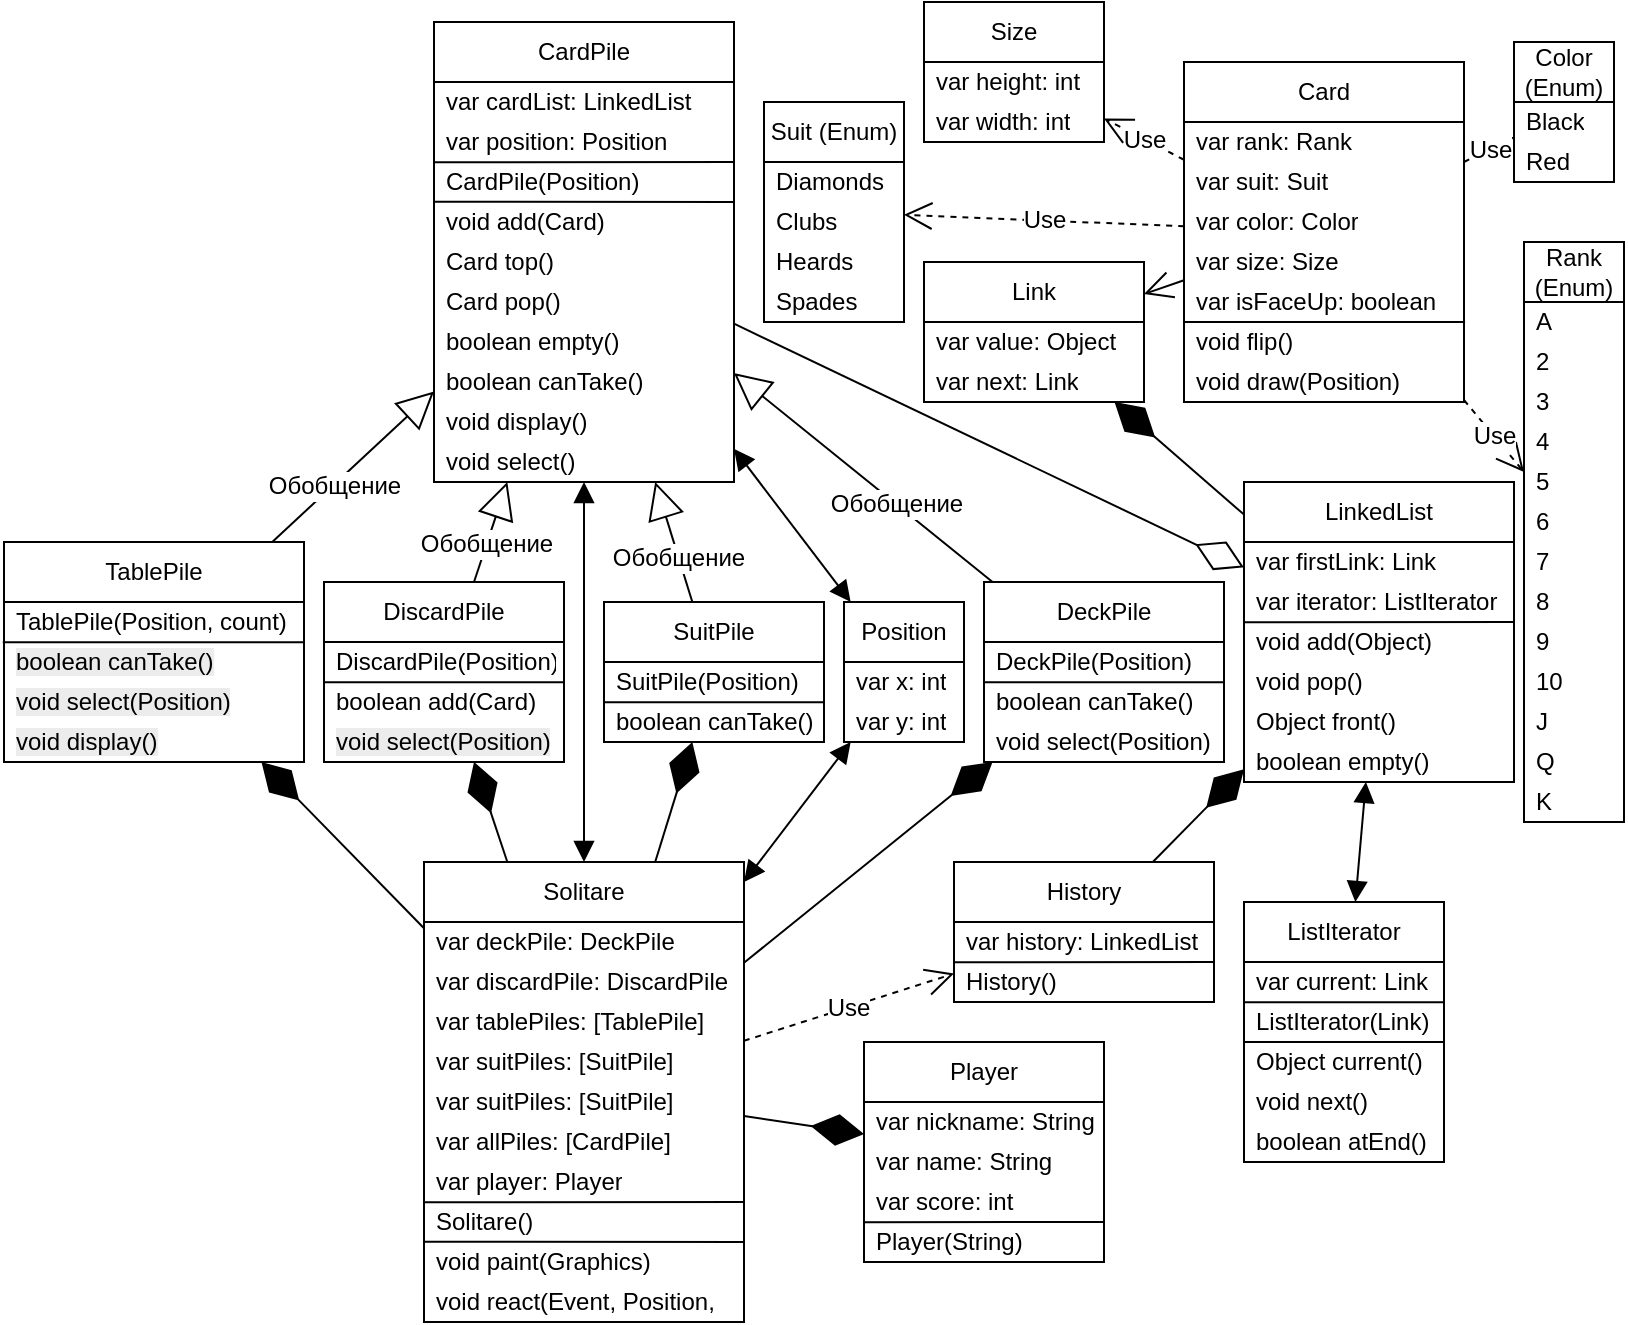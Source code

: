 <mxfile version="28.2.5">
  <diagram name="Page-1" id="MP-ecoluNpoKDVWM5_Uu">
    <mxGraphModel grid="1" page="1" gridSize="10" guides="1" tooltips="1" connect="1" arrows="1" fold="1" pageScale="1" pageWidth="850" pageHeight="1100" math="0" shadow="0">
      <root>
        <mxCell id="0" />
        <mxCell id="1" parent="0" />
        <mxCell id="l3cAIBGjcBq7NKEZEbhi-1" value="Card" style="swimlane;fontStyle=0;childLayout=stackLayout;horizontal=1;startSize=30;horizontalStack=0;resizeParent=1;resizeParentMax=0;resizeLast=0;collapsible=1;marginBottom=0;whiteSpace=wrap;html=1;" vertex="1" parent="1">
          <mxGeometry x="600" y="40" width="140" height="170" as="geometry" />
        </mxCell>
        <mxCell id="l3cAIBGjcBq7NKEZEbhi-2" value="var rank: Rank" style="text;strokeColor=none;fillColor=none;align=left;verticalAlign=middle;spacingLeft=4;spacingRight=4;overflow=hidden;points=[[0,0.5],[1,0.5]];portConstraint=eastwest;rotatable=0;whiteSpace=wrap;html=1;" vertex="1" parent="l3cAIBGjcBq7NKEZEbhi-1">
          <mxGeometry y="30" width="140" height="20" as="geometry" />
        </mxCell>
        <mxCell id="l3cAIBGjcBq7NKEZEbhi-3" value="var&amp;nbsp;suit: Suit" style="text;strokeColor=none;fillColor=none;align=left;verticalAlign=middle;spacingLeft=4;spacingRight=4;overflow=hidden;points=[[0,0.5],[1,0.5]];portConstraint=eastwest;rotatable=0;whiteSpace=wrap;html=1;" vertex="1" parent="l3cAIBGjcBq7NKEZEbhi-1">
          <mxGeometry y="50" width="140" height="20" as="geometry" />
        </mxCell>
        <mxCell id="l3cAIBGjcBq7NKEZEbhi-6" value="var&amp;nbsp;color: Color" style="text;strokeColor=none;fillColor=none;align=left;verticalAlign=middle;spacingLeft=4;spacingRight=4;overflow=hidden;points=[[0,0.5],[1,0.5]];portConstraint=eastwest;rotatable=0;whiteSpace=wrap;html=1;" vertex="1" parent="l3cAIBGjcBq7NKEZEbhi-1">
          <mxGeometry y="70" width="140" height="20" as="geometry" />
        </mxCell>
        <mxCell id="l3cAIBGjcBq7NKEZEbhi-29" value="var size: Size" style="text;strokeColor=none;fillColor=none;align=left;verticalAlign=middle;spacingLeft=4;spacingRight=4;overflow=hidden;points=[[0,0.5],[1,0.5]];portConstraint=eastwest;rotatable=0;whiteSpace=wrap;html=1;" vertex="1" parent="l3cAIBGjcBq7NKEZEbhi-1">
          <mxGeometry y="90" width="140" height="20" as="geometry" />
        </mxCell>
        <mxCell id="l3cAIBGjcBq7NKEZEbhi-30" value="var&amp;nbsp;isFaceUp: boolean" style="text;strokeColor=none;fillColor=none;align=left;verticalAlign=middle;spacingLeft=4;spacingRight=4;overflow=hidden;points=[[0,0.5],[1,0.5]];portConstraint=eastwest;rotatable=0;whiteSpace=wrap;html=1;" vertex="1" parent="l3cAIBGjcBq7NKEZEbhi-1">
          <mxGeometry y="110" width="140" height="20" as="geometry" />
        </mxCell>
        <mxCell id="l3cAIBGjcBq7NKEZEbhi-46" value="" style="endArrow=none;html=1;rounded=0;fontSize=12;startSize=8;endSize=8;curved=1;exitX=0.002;exitY=0.001;exitDx=0;exitDy=0;exitPerimeter=0;entryX=1.004;entryY=0.001;entryDx=0;entryDy=0;entryPerimeter=0;" edge="1" parent="l3cAIBGjcBq7NKEZEbhi-1" source="l3cAIBGjcBq7NKEZEbhi-31" target="l3cAIBGjcBq7NKEZEbhi-31">
          <mxGeometry width="50" height="50" relative="1" as="geometry">
            <mxPoint y="220" as="sourcePoint" />
            <mxPoint x="50" y="170" as="targetPoint" />
          </mxGeometry>
        </mxCell>
        <mxCell id="l3cAIBGjcBq7NKEZEbhi-31" value="void flip()" style="text;strokeColor=none;fillColor=none;align=left;verticalAlign=middle;spacingLeft=4;spacingRight=4;overflow=hidden;points=[[0,0.5],[1,0.5]];portConstraint=eastwest;rotatable=0;whiteSpace=wrap;html=1;" vertex="1" parent="l3cAIBGjcBq7NKEZEbhi-1">
          <mxGeometry y="130" width="140" height="20" as="geometry" />
        </mxCell>
        <mxCell id="l3cAIBGjcBq7NKEZEbhi-32" value="void draw(Position)" style="text;strokeColor=none;fillColor=none;align=left;verticalAlign=middle;spacingLeft=4;spacingRight=4;overflow=hidden;points=[[0,0.5],[1,0.5]];portConstraint=eastwest;rotatable=0;whiteSpace=wrap;html=1;" vertex="1" parent="l3cAIBGjcBq7NKEZEbhi-1">
          <mxGeometry y="150" width="140" height="20" as="geometry" />
        </mxCell>
        <mxCell id="l3cAIBGjcBq7NKEZEbhi-7" value="Rank (Enum)" style="swimlane;fontStyle=0;childLayout=stackLayout;horizontal=1;startSize=30;horizontalStack=0;resizeParent=1;resizeParentMax=0;resizeLast=0;collapsible=1;marginBottom=0;whiteSpace=wrap;html=1;" vertex="1" parent="1">
          <mxGeometry x="770" y="130" width="50" height="290" as="geometry" />
        </mxCell>
        <mxCell id="l3cAIBGjcBq7NKEZEbhi-8" value="A" style="text;strokeColor=none;fillColor=none;align=left;verticalAlign=middle;spacingLeft=4;spacingRight=4;overflow=hidden;points=[[0,0.5],[1,0.5]];portConstraint=eastwest;rotatable=0;whiteSpace=wrap;html=1;" vertex="1" parent="l3cAIBGjcBq7NKEZEbhi-7">
          <mxGeometry y="30" width="50" height="20" as="geometry" />
        </mxCell>
        <mxCell id="l3cAIBGjcBq7NKEZEbhi-9" value="2" style="text;strokeColor=none;fillColor=none;align=left;verticalAlign=middle;spacingLeft=4;spacingRight=4;overflow=hidden;points=[[0,0.5],[1,0.5]];portConstraint=eastwest;rotatable=0;whiteSpace=wrap;html=1;" vertex="1" parent="l3cAIBGjcBq7NKEZEbhi-7">
          <mxGeometry y="50" width="50" height="20" as="geometry" />
        </mxCell>
        <mxCell id="l3cAIBGjcBq7NKEZEbhi-12" value="3" style="text;strokeColor=none;fillColor=none;align=left;verticalAlign=middle;spacingLeft=4;spacingRight=4;overflow=hidden;points=[[0,0.5],[1,0.5]];portConstraint=eastwest;rotatable=0;whiteSpace=wrap;html=1;" vertex="1" parent="l3cAIBGjcBq7NKEZEbhi-7">
          <mxGeometry y="70" width="50" height="20" as="geometry" />
        </mxCell>
        <mxCell id="l3cAIBGjcBq7NKEZEbhi-13" value="4" style="text;strokeColor=none;fillColor=none;align=left;verticalAlign=middle;spacingLeft=4;spacingRight=4;overflow=hidden;points=[[0,0.5],[1,0.5]];portConstraint=eastwest;rotatable=0;whiteSpace=wrap;html=1;" vertex="1" parent="l3cAIBGjcBq7NKEZEbhi-7">
          <mxGeometry y="90" width="50" height="20" as="geometry" />
        </mxCell>
        <mxCell id="l3cAIBGjcBq7NKEZEbhi-14" value="5" style="text;strokeColor=none;fillColor=none;align=left;verticalAlign=middle;spacingLeft=4;spacingRight=4;overflow=hidden;points=[[0,0.5],[1,0.5]];portConstraint=eastwest;rotatable=0;whiteSpace=wrap;html=1;" vertex="1" parent="l3cAIBGjcBq7NKEZEbhi-7">
          <mxGeometry y="110" width="50" height="20" as="geometry" />
        </mxCell>
        <mxCell id="l3cAIBGjcBq7NKEZEbhi-15" value="6" style="text;strokeColor=none;fillColor=none;align=left;verticalAlign=middle;spacingLeft=4;spacingRight=4;overflow=hidden;points=[[0,0.5],[1,0.5]];portConstraint=eastwest;rotatable=0;whiteSpace=wrap;html=1;" vertex="1" parent="l3cAIBGjcBq7NKEZEbhi-7">
          <mxGeometry y="130" width="50" height="20" as="geometry" />
        </mxCell>
        <mxCell id="l3cAIBGjcBq7NKEZEbhi-16" value="7" style="text;strokeColor=none;fillColor=none;align=left;verticalAlign=middle;spacingLeft=4;spacingRight=4;overflow=hidden;points=[[0,0.5],[1,0.5]];portConstraint=eastwest;rotatable=0;whiteSpace=wrap;html=1;" vertex="1" parent="l3cAIBGjcBq7NKEZEbhi-7">
          <mxGeometry y="150" width="50" height="20" as="geometry" />
        </mxCell>
        <mxCell id="l3cAIBGjcBq7NKEZEbhi-17" value="8" style="text;strokeColor=none;fillColor=none;align=left;verticalAlign=middle;spacingLeft=4;spacingRight=4;overflow=hidden;points=[[0,0.5],[1,0.5]];portConstraint=eastwest;rotatable=0;whiteSpace=wrap;html=1;" vertex="1" parent="l3cAIBGjcBq7NKEZEbhi-7">
          <mxGeometry y="170" width="50" height="20" as="geometry" />
        </mxCell>
        <mxCell id="l3cAIBGjcBq7NKEZEbhi-18" value="9" style="text;strokeColor=none;fillColor=none;align=left;verticalAlign=middle;spacingLeft=4;spacingRight=4;overflow=hidden;points=[[0,0.5],[1,0.5]];portConstraint=eastwest;rotatable=0;whiteSpace=wrap;html=1;" vertex="1" parent="l3cAIBGjcBq7NKEZEbhi-7">
          <mxGeometry y="190" width="50" height="20" as="geometry" />
        </mxCell>
        <mxCell id="l3cAIBGjcBq7NKEZEbhi-20" value="10" style="text;strokeColor=none;fillColor=none;align=left;verticalAlign=middle;spacingLeft=4;spacingRight=4;overflow=hidden;points=[[0,0.5],[1,0.5]];portConstraint=eastwest;rotatable=0;whiteSpace=wrap;html=1;" vertex="1" parent="l3cAIBGjcBq7NKEZEbhi-7">
          <mxGeometry y="210" width="50" height="20" as="geometry" />
        </mxCell>
        <mxCell id="l3cAIBGjcBq7NKEZEbhi-21" value="J" style="text;strokeColor=none;fillColor=none;align=left;verticalAlign=middle;spacingLeft=4;spacingRight=4;overflow=hidden;points=[[0,0.5],[1,0.5]];portConstraint=eastwest;rotatable=0;whiteSpace=wrap;html=1;" vertex="1" parent="l3cAIBGjcBq7NKEZEbhi-7">
          <mxGeometry y="230" width="50" height="20" as="geometry" />
        </mxCell>
        <mxCell id="l3cAIBGjcBq7NKEZEbhi-22" value="Q" style="text;strokeColor=none;fillColor=none;align=left;verticalAlign=middle;spacingLeft=4;spacingRight=4;overflow=hidden;points=[[0,0.5],[1,0.5]];portConstraint=eastwest;rotatable=0;whiteSpace=wrap;html=1;" vertex="1" parent="l3cAIBGjcBq7NKEZEbhi-7">
          <mxGeometry y="250" width="50" height="20" as="geometry" />
        </mxCell>
        <mxCell id="l3cAIBGjcBq7NKEZEbhi-23" value="K" style="text;strokeColor=none;fillColor=none;align=left;verticalAlign=middle;spacingLeft=4;spacingRight=4;overflow=hidden;points=[[0,0.5],[1,0.5]];portConstraint=eastwest;rotatable=0;whiteSpace=wrap;html=1;" vertex="1" parent="l3cAIBGjcBq7NKEZEbhi-7">
          <mxGeometry y="270" width="50" height="20" as="geometry" />
        </mxCell>
        <mxCell id="l3cAIBGjcBq7NKEZEbhi-24" value="Suit (Enum)" style="swimlane;fontStyle=0;childLayout=stackLayout;horizontal=1;startSize=30;horizontalStack=0;resizeParent=1;resizeParentMax=0;resizeLast=0;collapsible=1;marginBottom=0;whiteSpace=wrap;html=1;" vertex="1" parent="1">
          <mxGeometry x="390" y="60" width="70" height="110" as="geometry" />
        </mxCell>
        <mxCell id="l3cAIBGjcBq7NKEZEbhi-25" value="Diamonds" style="text;strokeColor=none;fillColor=none;align=left;verticalAlign=middle;spacingLeft=4;spacingRight=4;overflow=hidden;points=[[0,0.5],[1,0.5]];portConstraint=eastwest;rotatable=0;whiteSpace=wrap;html=1;" vertex="1" parent="l3cAIBGjcBq7NKEZEbhi-24">
          <mxGeometry y="30" width="70" height="20" as="geometry" />
        </mxCell>
        <mxCell id="l3cAIBGjcBq7NKEZEbhi-26" value="Clubs" style="text;strokeColor=none;fillColor=none;align=left;verticalAlign=middle;spacingLeft=4;spacingRight=4;overflow=hidden;points=[[0,0.5],[1,0.5]];portConstraint=eastwest;rotatable=0;whiteSpace=wrap;html=1;" vertex="1" parent="l3cAIBGjcBq7NKEZEbhi-24">
          <mxGeometry y="50" width="70" height="20" as="geometry" />
        </mxCell>
        <mxCell id="l3cAIBGjcBq7NKEZEbhi-27" value="Heards" style="text;strokeColor=none;fillColor=none;align=left;verticalAlign=middle;spacingLeft=4;spacingRight=4;overflow=hidden;points=[[0,0.5],[1,0.5]];portConstraint=eastwest;rotatable=0;whiteSpace=wrap;html=1;" vertex="1" parent="l3cAIBGjcBq7NKEZEbhi-24">
          <mxGeometry y="70" width="70" height="20" as="geometry" />
        </mxCell>
        <mxCell id="l3cAIBGjcBq7NKEZEbhi-28" value="Spades" style="text;strokeColor=none;fillColor=none;align=left;verticalAlign=middle;spacingLeft=4;spacingRight=4;overflow=hidden;points=[[0,0.5],[1,0.5]];portConstraint=eastwest;rotatable=0;whiteSpace=wrap;html=1;" vertex="1" parent="l3cAIBGjcBq7NKEZEbhi-24">
          <mxGeometry y="90" width="70" height="20" as="geometry" />
        </mxCell>
        <mxCell id="l3cAIBGjcBq7NKEZEbhi-35" value="Size" style="swimlane;fontStyle=0;childLayout=stackLayout;horizontal=1;startSize=30;horizontalStack=0;resizeParent=1;resizeParentMax=0;resizeLast=0;collapsible=1;marginBottom=0;whiteSpace=wrap;html=1;" vertex="1" parent="1">
          <mxGeometry x="470" y="10" width="90" height="70" as="geometry" />
        </mxCell>
        <mxCell id="l3cAIBGjcBq7NKEZEbhi-36" value="var height: int" style="text;strokeColor=none;fillColor=none;align=left;verticalAlign=middle;spacingLeft=4;spacingRight=4;overflow=hidden;points=[[0,0.5],[1,0.5]];portConstraint=eastwest;rotatable=0;whiteSpace=wrap;html=1;" vertex="1" parent="l3cAIBGjcBq7NKEZEbhi-35">
          <mxGeometry y="30" width="90" height="20" as="geometry" />
        </mxCell>
        <mxCell id="l3cAIBGjcBq7NKEZEbhi-37" value="var width: int" style="text;strokeColor=none;fillColor=none;align=left;verticalAlign=middle;spacingLeft=4;spacingRight=4;overflow=hidden;points=[[0,0.5],[1,0.5]];portConstraint=eastwest;rotatable=0;whiteSpace=wrap;html=1;" vertex="1" parent="l3cAIBGjcBq7NKEZEbhi-35">
          <mxGeometry y="50" width="90" height="20" as="geometry" />
        </mxCell>
        <mxCell id="l3cAIBGjcBq7NKEZEbhi-40" value="Color (Enum)" style="swimlane;fontStyle=0;childLayout=stackLayout;horizontal=1;startSize=30;horizontalStack=0;resizeParent=1;resizeParentMax=0;resizeLast=0;collapsible=1;marginBottom=0;whiteSpace=wrap;html=1;" vertex="1" parent="1">
          <mxGeometry x="765" y="30" width="50" height="70" as="geometry" />
        </mxCell>
        <mxCell id="l3cAIBGjcBq7NKEZEbhi-41" value="Black" style="text;strokeColor=none;fillColor=none;align=left;verticalAlign=middle;spacingLeft=4;spacingRight=4;overflow=hidden;points=[[0,0.5],[1,0.5]];portConstraint=eastwest;rotatable=0;whiteSpace=wrap;html=1;" vertex="1" parent="l3cAIBGjcBq7NKEZEbhi-40">
          <mxGeometry y="30" width="50" height="20" as="geometry" />
        </mxCell>
        <mxCell id="l3cAIBGjcBq7NKEZEbhi-42" value="Red" style="text;strokeColor=none;fillColor=none;align=left;verticalAlign=middle;spacingLeft=4;spacingRight=4;overflow=hidden;points=[[0,0.5],[1,0.5]];portConstraint=eastwest;rotatable=0;whiteSpace=wrap;html=1;" vertex="1" parent="l3cAIBGjcBq7NKEZEbhi-40">
          <mxGeometry y="50" width="50" height="20" as="geometry" />
        </mxCell>
        <mxCell id="l3cAIBGjcBq7NKEZEbhi-47" value="Link" style="swimlane;fontStyle=0;childLayout=stackLayout;horizontal=1;startSize=30;horizontalStack=0;resizeParent=1;resizeParentMax=0;resizeLast=0;collapsible=1;marginBottom=0;whiteSpace=wrap;html=1;" vertex="1" parent="1">
          <mxGeometry x="470" y="140" width="110" height="70" as="geometry" />
        </mxCell>
        <mxCell id="l3cAIBGjcBq7NKEZEbhi-48" value="var value: Object" style="text;strokeColor=none;fillColor=none;align=left;verticalAlign=middle;spacingLeft=4;spacingRight=4;overflow=hidden;points=[[0,0.5],[1,0.5]];portConstraint=eastwest;rotatable=0;whiteSpace=wrap;html=1;" vertex="1" parent="l3cAIBGjcBq7NKEZEbhi-47">
          <mxGeometry y="30" width="110" height="20" as="geometry" />
        </mxCell>
        <mxCell id="l3cAIBGjcBq7NKEZEbhi-49" value="var&amp;nbsp;next: Link" style="text;strokeColor=none;fillColor=none;align=left;verticalAlign=middle;spacingLeft=4;spacingRight=4;overflow=hidden;points=[[0,0.5],[1,0.5]];portConstraint=eastwest;rotatable=0;whiteSpace=wrap;html=1;" vertex="1" parent="l3cAIBGjcBq7NKEZEbhi-47">
          <mxGeometry y="50" width="110" height="20" as="geometry" />
        </mxCell>
        <mxCell id="l3cAIBGjcBq7NKEZEbhi-56" value="LinkedList" style="swimlane;fontStyle=0;childLayout=stackLayout;horizontal=1;startSize=30;horizontalStack=0;resizeParent=1;resizeParentMax=0;resizeLast=0;collapsible=1;marginBottom=0;whiteSpace=wrap;html=1;" vertex="1" parent="1">
          <mxGeometry x="630" y="250" width="135" height="150" as="geometry" />
        </mxCell>
        <mxCell id="l3cAIBGjcBq7NKEZEbhi-57" value="var firstLink: Link" style="text;strokeColor=none;fillColor=none;align=left;verticalAlign=middle;spacingLeft=4;spacingRight=4;overflow=hidden;points=[[0,0.5],[1,0.5]];portConstraint=eastwest;rotatable=0;whiteSpace=wrap;html=1;" vertex="1" parent="l3cAIBGjcBq7NKEZEbhi-56">
          <mxGeometry y="30" width="135" height="20" as="geometry" />
        </mxCell>
        <mxCell id="l3cAIBGjcBq7NKEZEbhi-63" value="var iterator: ListIterator" style="text;strokeColor=none;fillColor=none;align=left;verticalAlign=middle;spacingLeft=4;spacingRight=4;overflow=hidden;points=[[0,0.5],[1,0.5]];portConstraint=eastwest;rotatable=0;whiteSpace=wrap;html=1;" vertex="1" parent="l3cAIBGjcBq7NKEZEbhi-56">
          <mxGeometry y="50" width="135" height="20" as="geometry" />
        </mxCell>
        <mxCell id="l3cAIBGjcBq7NKEZEbhi-61" value="void add(Object)" style="text;strokeColor=none;fillColor=none;align=left;verticalAlign=middle;spacingLeft=4;spacingRight=4;overflow=hidden;points=[[0,0.5],[1,0.5]];portConstraint=eastwest;rotatable=0;whiteSpace=wrap;html=1;" vertex="1" parent="l3cAIBGjcBq7NKEZEbhi-56">
          <mxGeometry y="70" width="135" height="20" as="geometry" />
        </mxCell>
        <mxCell id="l3cAIBGjcBq7NKEZEbhi-58" value="void pop()" style="text;strokeColor=none;fillColor=none;align=left;verticalAlign=middle;spacingLeft=4;spacingRight=4;overflow=hidden;points=[[0,0.5],[1,0.5]];portConstraint=eastwest;rotatable=0;whiteSpace=wrap;html=1;" vertex="1" parent="l3cAIBGjcBq7NKEZEbhi-56">
          <mxGeometry y="90" width="135" height="20" as="geometry" />
        </mxCell>
        <mxCell id="l3cAIBGjcBq7NKEZEbhi-59" value="Object front()" style="text;strokeColor=none;fillColor=none;align=left;verticalAlign=middle;spacingLeft=4;spacingRight=4;overflow=hidden;points=[[0,0.5],[1,0.5]];portConstraint=eastwest;rotatable=0;whiteSpace=wrap;html=1;" vertex="1" parent="l3cAIBGjcBq7NKEZEbhi-56">
          <mxGeometry y="110" width="135" height="20" as="geometry" />
        </mxCell>
        <mxCell id="l3cAIBGjcBq7NKEZEbhi-60" value="boolean empty()" style="text;strokeColor=none;fillColor=none;align=left;verticalAlign=middle;spacingLeft=4;spacingRight=4;overflow=hidden;points=[[0,0.5],[1,0.5]];portConstraint=eastwest;rotatable=0;whiteSpace=wrap;html=1;" vertex="1" parent="l3cAIBGjcBq7NKEZEbhi-56">
          <mxGeometry y="130" width="135" height="20" as="geometry" />
        </mxCell>
        <mxCell id="l3cAIBGjcBq7NKEZEbhi-62" value="" style="endArrow=none;html=1;rounded=0;fontSize=12;startSize=8;endSize=8;curved=1;exitX=-0.002;exitY=0.009;exitDx=0;exitDy=0;exitPerimeter=0;entryX=0.998;entryY=-0.001;entryDx=0;entryDy=0;entryPerimeter=0;" edge="1" parent="l3cAIBGjcBq7NKEZEbhi-56" source="l3cAIBGjcBq7NKEZEbhi-61" target="l3cAIBGjcBq7NKEZEbhi-61">
          <mxGeometry width="50" height="50" relative="1" as="geometry">
            <mxPoint x="70" y="50" as="sourcePoint" />
            <mxPoint x="120" as="targetPoint" />
          </mxGeometry>
        </mxCell>
        <mxCell id="l3cAIBGjcBq7NKEZEbhi-64" value="ListIterator" style="swimlane;fontStyle=0;childLayout=stackLayout;horizontal=1;startSize=30;horizontalStack=0;resizeParent=1;resizeParentMax=0;resizeLast=0;collapsible=1;marginBottom=0;whiteSpace=wrap;html=1;" vertex="1" parent="1">
          <mxGeometry x="630" y="460" width="100" height="130" as="geometry" />
        </mxCell>
        <mxCell id="l3cAIBGjcBq7NKEZEbhi-65" value="var current&lt;span style=&quot;background-color: transparent; color: light-dark(rgb(0, 0, 0), rgb(255, 255, 255));&quot;&gt;: Link&lt;/span&gt;" style="text;strokeColor=none;fillColor=none;align=left;verticalAlign=middle;spacingLeft=4;spacingRight=4;overflow=hidden;points=[[0,0.5],[1,0.5]];portConstraint=eastwest;rotatable=0;whiteSpace=wrap;html=1;" vertex="1" parent="l3cAIBGjcBq7NKEZEbhi-64">
          <mxGeometry y="30" width="100" height="20" as="geometry" />
        </mxCell>
        <mxCell id="l3cAIBGjcBq7NKEZEbhi-69" value="" style="endArrow=none;html=1;rounded=0;fontSize=12;startSize=8;endSize=8;curved=1;exitX=-0.004;exitY=0.004;exitDx=0;exitDy=0;exitPerimeter=0;entryX=0.997;entryY=0.004;entryDx=0;entryDy=0;entryPerimeter=0;" edge="1" parent="l3cAIBGjcBq7NKEZEbhi-64" source="l3cAIBGjcBq7NKEZEbhi-66" target="l3cAIBGjcBq7NKEZEbhi-66">
          <mxGeometry width="50" height="50" relative="1" as="geometry">
            <mxPoint x="30" y="100" as="sourcePoint" />
            <mxPoint x="80" y="50" as="targetPoint" />
          </mxGeometry>
        </mxCell>
        <mxCell id="l3cAIBGjcBq7NKEZEbhi-66" value="&lt;span style=&quot;text-align: center;&quot;&gt;ListIterator(Link)&lt;/span&gt;" style="text;strokeColor=none;fillColor=none;align=left;verticalAlign=middle;spacingLeft=4;spacingRight=4;overflow=hidden;points=[[0,0.5],[1,0.5]];portConstraint=eastwest;rotatable=0;whiteSpace=wrap;html=1;" vertex="1" parent="l3cAIBGjcBq7NKEZEbhi-64">
          <mxGeometry y="50" width="100" height="20" as="geometry" />
        </mxCell>
        <mxCell id="l3cAIBGjcBq7NKEZEbhi-100" value="Object current()" style="text;strokeColor=none;fillColor=none;align=left;verticalAlign=middle;spacingLeft=4;spacingRight=4;overflow=hidden;points=[[0,0.5],[1,0.5]];portConstraint=eastwest;rotatable=0;whiteSpace=wrap;html=1;" vertex="1" parent="l3cAIBGjcBq7NKEZEbhi-64">
          <mxGeometry y="70" width="100" height="20" as="geometry" />
        </mxCell>
        <mxCell id="l3cAIBGjcBq7NKEZEbhi-67" value="void next()" style="text;strokeColor=none;fillColor=none;align=left;verticalAlign=middle;spacingLeft=4;spacingRight=4;overflow=hidden;points=[[0,0.5],[1,0.5]];portConstraint=eastwest;rotatable=0;whiteSpace=wrap;html=1;" vertex="1" parent="l3cAIBGjcBq7NKEZEbhi-64">
          <mxGeometry y="90" width="100" height="20" as="geometry" />
        </mxCell>
        <mxCell id="l3cAIBGjcBq7NKEZEbhi-68" value="boolean atEnd()" style="text;strokeColor=none;fillColor=none;align=left;verticalAlign=middle;spacingLeft=4;spacingRight=4;overflow=hidden;points=[[0,0.5],[1,0.5]];portConstraint=eastwest;rotatable=0;whiteSpace=wrap;html=1;" vertex="1" parent="l3cAIBGjcBq7NKEZEbhi-64">
          <mxGeometry y="110" width="100" height="20" as="geometry" />
        </mxCell>
        <mxCell id="l3cAIBGjcBq7NKEZEbhi-101" value="" style="endArrow=none;html=1;rounded=0;fontSize=12;startSize=8;endSize=8;curved=1;exitX=0;exitY=-0.003;exitDx=0;exitDy=0;exitPerimeter=0;entryX=0.998;entryY=-0.003;entryDx=0;entryDy=0;entryPerimeter=0;" edge="1" parent="l3cAIBGjcBq7NKEZEbhi-64" source="l3cAIBGjcBq7NKEZEbhi-100" target="l3cAIBGjcBq7NKEZEbhi-100">
          <mxGeometry width="50" height="50" relative="1" as="geometry">
            <mxPoint x="10" y="90" as="sourcePoint" />
            <mxPoint x="60" y="40" as="targetPoint" />
          </mxGeometry>
        </mxCell>
        <mxCell id="l3cAIBGjcBq7NKEZEbhi-70" value="CardPile" style="swimlane;fontStyle=0;childLayout=stackLayout;horizontal=1;startSize=30;horizontalStack=0;resizeParent=1;resizeParentMax=0;resizeLast=0;collapsible=1;marginBottom=0;whiteSpace=wrap;html=1;" vertex="1" parent="1">
          <mxGeometry x="225" y="20" width="150" height="230" as="geometry" />
        </mxCell>
        <mxCell id="l3cAIBGjcBq7NKEZEbhi-71" value="var cardList: LinkedList" style="text;strokeColor=none;fillColor=none;align=left;verticalAlign=middle;spacingLeft=4;spacingRight=4;overflow=hidden;points=[[0,0.5],[1,0.5]];portConstraint=eastwest;rotatable=0;whiteSpace=wrap;html=1;" vertex="1" parent="l3cAIBGjcBq7NKEZEbhi-70">
          <mxGeometry y="30" width="150" height="20" as="geometry" />
        </mxCell>
        <mxCell id="l3cAIBGjcBq7NKEZEbhi-72" value="var position: Position" style="text;strokeColor=none;fillColor=none;align=left;verticalAlign=middle;spacingLeft=4;spacingRight=4;overflow=hidden;points=[[0,0.5],[1,0.5]];portConstraint=eastwest;rotatable=0;whiteSpace=wrap;html=1;" vertex="1" parent="l3cAIBGjcBq7NKEZEbhi-70">
          <mxGeometry y="50" width="150" height="20" as="geometry" />
        </mxCell>
        <mxCell id="l3cAIBGjcBq7NKEZEbhi-73" value="CardPile(Position)" style="text;strokeColor=none;fillColor=none;align=left;verticalAlign=middle;spacingLeft=4;spacingRight=4;overflow=hidden;points=[[0,0.5],[1,0.5]];portConstraint=eastwest;rotatable=0;whiteSpace=wrap;html=1;" vertex="1" parent="l3cAIBGjcBq7NKEZEbhi-70">
          <mxGeometry y="70" width="150" height="20" as="geometry" />
        </mxCell>
        <mxCell id="l3cAIBGjcBq7NKEZEbhi-83" value="void add(Card)" style="text;strokeColor=none;fillColor=none;align=left;verticalAlign=middle;spacingLeft=4;spacingRight=4;overflow=hidden;points=[[0,0.5],[1,0.5]];portConstraint=eastwest;rotatable=0;whiteSpace=wrap;html=1;" vertex="1" parent="l3cAIBGjcBq7NKEZEbhi-70">
          <mxGeometry y="90" width="150" height="20" as="geometry" />
        </mxCell>
        <mxCell id="l3cAIBGjcBq7NKEZEbhi-96" value="Card top()" style="text;strokeColor=none;fillColor=none;align=left;verticalAlign=middle;spacingLeft=4;spacingRight=4;overflow=hidden;points=[[0,0.5],[1,0.5]];portConstraint=eastwest;rotatable=0;whiteSpace=wrap;html=1;" vertex="1" parent="l3cAIBGjcBq7NKEZEbhi-70">
          <mxGeometry y="110" width="150" height="20" as="geometry" />
        </mxCell>
        <mxCell id="l3cAIBGjcBq7NKEZEbhi-74" value="Card pop()" style="text;strokeColor=none;fillColor=none;align=left;verticalAlign=middle;spacingLeft=4;spacingRight=4;overflow=hidden;points=[[0,0.5],[1,0.5]];portConstraint=eastwest;rotatable=0;whiteSpace=wrap;html=1;" vertex="1" parent="l3cAIBGjcBq7NKEZEbhi-70">
          <mxGeometry y="130" width="150" height="20" as="geometry" />
        </mxCell>
        <mxCell id="l3cAIBGjcBq7NKEZEbhi-76" value="boolean empty()" style="text;strokeColor=none;fillColor=none;align=left;verticalAlign=middle;spacingLeft=4;spacingRight=4;overflow=hidden;points=[[0,0.5],[1,0.5]];portConstraint=eastwest;rotatable=0;whiteSpace=wrap;html=1;" vertex="1" parent="l3cAIBGjcBq7NKEZEbhi-70">
          <mxGeometry y="150" width="150" height="20" as="geometry" />
        </mxCell>
        <mxCell id="l3cAIBGjcBq7NKEZEbhi-81" value="boolean canTake()" style="text;strokeColor=none;fillColor=none;align=left;verticalAlign=middle;spacingLeft=4;spacingRight=4;overflow=hidden;points=[[0,0.5],[1,0.5]];portConstraint=eastwest;rotatable=0;whiteSpace=wrap;html=1;" vertex="1" parent="l3cAIBGjcBq7NKEZEbhi-70">
          <mxGeometry y="170" width="150" height="20" as="geometry" />
        </mxCell>
        <mxCell id="l3cAIBGjcBq7NKEZEbhi-82" value="void display()" style="text;strokeColor=none;fillColor=none;align=left;verticalAlign=middle;spacingLeft=4;spacingRight=4;overflow=hidden;points=[[0,0.5],[1,0.5]];portConstraint=eastwest;rotatable=0;whiteSpace=wrap;html=1;" vertex="1" parent="l3cAIBGjcBq7NKEZEbhi-70">
          <mxGeometry y="190" width="150" height="20" as="geometry" />
        </mxCell>
        <mxCell id="l3cAIBGjcBq7NKEZEbhi-84" value="void select()" style="text;strokeColor=none;fillColor=none;align=left;verticalAlign=middle;spacingLeft=4;spacingRight=4;overflow=hidden;points=[[0,0.5],[1,0.5]];portConstraint=eastwest;rotatable=0;whiteSpace=wrap;html=1;" vertex="1" parent="l3cAIBGjcBq7NKEZEbhi-70">
          <mxGeometry y="210" width="150" height="20" as="geometry" />
        </mxCell>
        <mxCell id="l3cAIBGjcBq7NKEZEbhi-77" value="" style="endArrow=none;html=1;rounded=0;fontSize=12;startSize=8;endSize=8;curved=1;exitX=-0.002;exitY=0.009;exitDx=0;exitDy=0;exitPerimeter=0;entryX=0.998;entryY=-0.001;entryDx=0;entryDy=0;entryPerimeter=0;" edge="1" parent="l3cAIBGjcBq7NKEZEbhi-70" source="l3cAIBGjcBq7NKEZEbhi-73" target="l3cAIBGjcBq7NKEZEbhi-73">
          <mxGeometry width="50" height="50" relative="1" as="geometry">
            <mxPoint x="70" y="50" as="sourcePoint" />
            <mxPoint x="120" as="targetPoint" />
          </mxGeometry>
        </mxCell>
        <mxCell id="l3cAIBGjcBq7NKEZEbhi-97" value="" style="endArrow=none;html=1;rounded=0;fontSize=12;startSize=8;endSize=8;curved=1;exitX=0.001;exitY=-0.005;exitDx=0;exitDy=0;exitPerimeter=0;entryX=0.999;entryY=-0.001;entryDx=0;entryDy=0;entryPerimeter=0;" edge="1" parent="l3cAIBGjcBq7NKEZEbhi-70" source="l3cAIBGjcBq7NKEZEbhi-83" target="l3cAIBGjcBq7NKEZEbhi-83">
          <mxGeometry width="50" height="50" relative="1" as="geometry">
            <mxPoint x="30" y="160" as="sourcePoint" />
            <mxPoint x="80" y="110" as="targetPoint" />
          </mxGeometry>
        </mxCell>
        <mxCell id="l3cAIBGjcBq7NKEZEbhi-78" value="Position" style="swimlane;fontStyle=0;childLayout=stackLayout;horizontal=1;startSize=30;horizontalStack=0;resizeParent=1;resizeParentMax=0;resizeLast=0;collapsible=1;marginBottom=0;whiteSpace=wrap;html=1;" vertex="1" parent="1">
          <mxGeometry x="430" y="310" width="60" height="70" as="geometry" />
        </mxCell>
        <mxCell id="l3cAIBGjcBq7NKEZEbhi-79" value="var x: int" style="text;strokeColor=none;fillColor=none;align=left;verticalAlign=middle;spacingLeft=4;spacingRight=4;overflow=hidden;points=[[0,0.5],[1,0.5]];portConstraint=eastwest;rotatable=0;whiteSpace=wrap;html=1;" vertex="1" parent="l3cAIBGjcBq7NKEZEbhi-78">
          <mxGeometry y="30" width="60" height="20" as="geometry" />
        </mxCell>
        <mxCell id="l3cAIBGjcBq7NKEZEbhi-80" value="var y: int" style="text;strokeColor=none;fillColor=none;align=left;verticalAlign=middle;spacingLeft=4;spacingRight=4;overflow=hidden;points=[[0,0.5],[1,0.5]];portConstraint=eastwest;rotatable=0;whiteSpace=wrap;html=1;" vertex="1" parent="l3cAIBGjcBq7NKEZEbhi-78">
          <mxGeometry y="50" width="60" height="20" as="geometry" />
        </mxCell>
        <mxCell id="l3cAIBGjcBq7NKEZEbhi-85" value="SuitPile" style="swimlane;fontStyle=0;childLayout=stackLayout;horizontal=1;startSize=30;horizontalStack=0;resizeParent=1;resizeParentMax=0;resizeLast=0;collapsible=1;marginBottom=0;whiteSpace=wrap;html=1;" vertex="1" parent="1">
          <mxGeometry x="310" y="310" width="110" height="70" as="geometry" />
        </mxCell>
        <mxCell id="l3cAIBGjcBq7NKEZEbhi-86" value="&lt;span style=&quot;text-align: center;&quot;&gt;SuitPile(Position)&lt;/span&gt;" style="text;strokeColor=none;fillColor=none;align=left;verticalAlign=middle;spacingLeft=4;spacingRight=4;overflow=hidden;points=[[0,0.5],[1,0.5]];portConstraint=eastwest;rotatable=0;whiteSpace=wrap;html=1;" vertex="1" parent="l3cAIBGjcBq7NKEZEbhi-85">
          <mxGeometry y="30" width="110" height="20" as="geometry" />
        </mxCell>
        <mxCell id="l3cAIBGjcBq7NKEZEbhi-87" value="" style="endArrow=none;html=1;rounded=0;fontSize=12;startSize=8;endSize=8;curved=1;exitX=-0.004;exitY=0.004;exitDx=0;exitDy=0;exitPerimeter=0;entryX=0.997;entryY=0.004;entryDx=0;entryDy=0;entryPerimeter=0;" edge="1" parent="l3cAIBGjcBq7NKEZEbhi-85" source="l3cAIBGjcBq7NKEZEbhi-88" target="l3cAIBGjcBq7NKEZEbhi-88">
          <mxGeometry width="50" height="50" relative="1" as="geometry">
            <mxPoint x="30" y="100" as="sourcePoint" />
            <mxPoint x="80" y="50" as="targetPoint" />
          </mxGeometry>
        </mxCell>
        <mxCell id="l3cAIBGjcBq7NKEZEbhi-88" value="boolean canTake()" style="text;strokeColor=none;fillColor=none;align=left;verticalAlign=middle;spacingLeft=4;spacingRight=4;overflow=hidden;points=[[0,0.5],[1,0.5]];portConstraint=eastwest;rotatable=0;whiteSpace=wrap;html=1;" vertex="1" parent="l3cAIBGjcBq7NKEZEbhi-85">
          <mxGeometry y="50" width="110" height="20" as="geometry" />
        </mxCell>
        <mxCell id="l3cAIBGjcBq7NKEZEbhi-102" value="DeckPile" style="swimlane;fontStyle=0;childLayout=stackLayout;horizontal=1;startSize=30;horizontalStack=0;resizeParent=1;resizeParentMax=0;resizeLast=0;collapsible=1;marginBottom=0;whiteSpace=wrap;html=1;" vertex="1" parent="1">
          <mxGeometry x="500" y="300" width="120" height="90" as="geometry" />
        </mxCell>
        <mxCell id="l3cAIBGjcBq7NKEZEbhi-103" value="&lt;span style=&quot;text-align: center;&quot;&gt;DeckPile&lt;/span&gt;&lt;span style=&quot;text-align: center;&quot;&gt;(Position)&lt;/span&gt;" style="text;strokeColor=none;fillColor=none;align=left;verticalAlign=middle;spacingLeft=4;spacingRight=4;overflow=hidden;points=[[0,0.5],[1,0.5]];portConstraint=eastwest;rotatable=0;whiteSpace=wrap;html=1;" vertex="1" parent="l3cAIBGjcBq7NKEZEbhi-102">
          <mxGeometry y="30" width="120" height="20" as="geometry" />
        </mxCell>
        <mxCell id="l3cAIBGjcBq7NKEZEbhi-104" value="" style="endArrow=none;html=1;rounded=0;fontSize=12;startSize=8;endSize=8;curved=1;exitX=-0.004;exitY=0.004;exitDx=0;exitDy=0;exitPerimeter=0;entryX=0.997;entryY=0.004;entryDx=0;entryDy=0;entryPerimeter=0;" edge="1" parent="l3cAIBGjcBq7NKEZEbhi-102" source="l3cAIBGjcBq7NKEZEbhi-105" target="l3cAIBGjcBq7NKEZEbhi-105">
          <mxGeometry width="50" height="50" relative="1" as="geometry">
            <mxPoint x="30" y="100" as="sourcePoint" />
            <mxPoint x="80" y="50" as="targetPoint" />
          </mxGeometry>
        </mxCell>
        <mxCell id="l3cAIBGjcBq7NKEZEbhi-105" value="boolean canTake()" style="text;strokeColor=none;fillColor=none;align=left;verticalAlign=middle;spacingLeft=4;spacingRight=4;overflow=hidden;points=[[0,0.5],[1,0.5]];portConstraint=eastwest;rotatable=0;whiteSpace=wrap;html=1;" vertex="1" parent="l3cAIBGjcBq7NKEZEbhi-102">
          <mxGeometry y="50" width="120" height="20" as="geometry" />
        </mxCell>
        <mxCell id="l3cAIBGjcBq7NKEZEbhi-110" value="void select(Position)" style="text;strokeColor=none;fillColor=none;align=left;verticalAlign=middle;spacingLeft=4;spacingRight=4;overflow=hidden;points=[[0,0.5],[1,0.5]];portConstraint=eastwest;rotatable=0;whiteSpace=wrap;html=1;" vertex="1" parent="l3cAIBGjcBq7NKEZEbhi-102">
          <mxGeometry y="70" width="120" height="20" as="geometry" />
        </mxCell>
        <mxCell id="l3cAIBGjcBq7NKEZEbhi-106" value="DiscardPile" style="swimlane;fontStyle=0;childLayout=stackLayout;horizontal=1;startSize=30;horizontalStack=0;resizeParent=1;resizeParentMax=0;resizeLast=0;collapsible=1;marginBottom=0;whiteSpace=wrap;html=1;" vertex="1" parent="1">
          <mxGeometry x="170" y="300" width="120" height="90" as="geometry" />
        </mxCell>
        <mxCell id="l3cAIBGjcBq7NKEZEbhi-107" value="&lt;span style=&quot;text-align: center;&quot;&gt;DiscardPile&lt;/span&gt;&lt;span style=&quot;text-align: center;&quot;&gt;(Position)&lt;/span&gt;" style="text;strokeColor=none;fillColor=none;align=left;verticalAlign=middle;spacingLeft=4;spacingRight=4;overflow=hidden;points=[[0,0.5],[1,0.5]];portConstraint=eastwest;rotatable=0;whiteSpace=wrap;html=1;" vertex="1" parent="l3cAIBGjcBq7NKEZEbhi-106">
          <mxGeometry y="30" width="120" height="20" as="geometry" />
        </mxCell>
        <mxCell id="l3cAIBGjcBq7NKEZEbhi-108" value="" style="endArrow=none;html=1;rounded=0;fontSize=12;startSize=8;endSize=8;curved=1;exitX=-0.004;exitY=0.004;exitDx=0;exitDy=0;exitPerimeter=0;entryX=0.997;entryY=0.004;entryDx=0;entryDy=0;entryPerimeter=0;" edge="1" parent="l3cAIBGjcBq7NKEZEbhi-106" source="l3cAIBGjcBq7NKEZEbhi-109" target="l3cAIBGjcBq7NKEZEbhi-109">
          <mxGeometry width="50" height="50" relative="1" as="geometry">
            <mxPoint x="30" y="100" as="sourcePoint" />
            <mxPoint x="80" y="50" as="targetPoint" />
          </mxGeometry>
        </mxCell>
        <mxCell id="l3cAIBGjcBq7NKEZEbhi-109" value="boolean add(Card)" style="text;strokeColor=none;fillColor=none;align=left;verticalAlign=middle;spacingLeft=4;spacingRight=4;overflow=hidden;points=[[0,0.5],[1,0.5]];portConstraint=eastwest;rotatable=0;whiteSpace=wrap;html=1;" vertex="1" parent="l3cAIBGjcBq7NKEZEbhi-106">
          <mxGeometry y="50" width="120" height="20" as="geometry" />
        </mxCell>
        <mxCell id="l3cAIBGjcBq7NKEZEbhi-111" value="&lt;meta charset=&quot;utf-8&quot;&gt;&lt;span style=&quot;color: rgb(0, 0, 0); font-family: Helvetica; font-size: 12px; font-style: normal; font-variant-ligatures: normal; font-variant-caps: normal; font-weight: 400; letter-spacing: normal; orphans: 2; text-align: left; text-indent: 0px; text-transform: none; widows: 2; word-spacing: 0px; -webkit-text-stroke-width: 0px; white-space: normal; background-color: rgb(236, 236, 236); text-decoration-thickness: initial; text-decoration-style: initial; text-decoration-color: initial; display: inline !important; float: none;&quot;&gt;void select(Position)&lt;/span&gt;" style="text;strokeColor=none;fillColor=none;align=left;verticalAlign=middle;spacingLeft=4;spacingRight=4;overflow=hidden;points=[[0,0.5],[1,0.5]];portConstraint=eastwest;rotatable=0;whiteSpace=wrap;html=1;" vertex="1" parent="l3cAIBGjcBq7NKEZEbhi-106">
          <mxGeometry y="70" width="120" height="20" as="geometry" />
        </mxCell>
        <mxCell id="l3cAIBGjcBq7NKEZEbhi-112" value="TablePile" style="swimlane;fontStyle=0;childLayout=stackLayout;horizontal=1;startSize=30;horizontalStack=0;resizeParent=1;resizeParentMax=0;resizeLast=0;collapsible=1;marginBottom=0;whiteSpace=wrap;html=1;" vertex="1" parent="1">
          <mxGeometry x="10" y="280" width="150" height="110" as="geometry" />
        </mxCell>
        <mxCell id="l3cAIBGjcBq7NKEZEbhi-113" value="&lt;span style=&quot;text-align: center;&quot;&gt;TablePile&lt;/span&gt;&lt;span style=&quot;text-align: center;&quot;&gt;(Position, count)&lt;/span&gt;" style="text;strokeColor=none;fillColor=none;align=left;verticalAlign=middle;spacingLeft=4;spacingRight=4;overflow=hidden;points=[[0,0.5],[1,0.5]];portConstraint=eastwest;rotatable=0;whiteSpace=wrap;html=1;" vertex="1" parent="l3cAIBGjcBq7NKEZEbhi-112">
          <mxGeometry y="30" width="150" height="20" as="geometry" />
        </mxCell>
        <mxCell id="l3cAIBGjcBq7NKEZEbhi-114" value="" style="endArrow=none;html=1;rounded=0;fontSize=12;startSize=8;endSize=8;curved=1;exitX=-0.004;exitY=0.004;exitDx=0;exitDy=0;exitPerimeter=0;entryX=0.997;entryY=0.004;entryDx=0;entryDy=0;entryPerimeter=0;" edge="1" parent="l3cAIBGjcBq7NKEZEbhi-112" source="l3cAIBGjcBq7NKEZEbhi-115" target="l3cAIBGjcBq7NKEZEbhi-115">
          <mxGeometry width="50" height="50" relative="1" as="geometry">
            <mxPoint x="30" y="100" as="sourcePoint" />
            <mxPoint x="80" y="50" as="targetPoint" />
          </mxGeometry>
        </mxCell>
        <mxCell id="l3cAIBGjcBq7NKEZEbhi-115" value="&lt;meta charset=&quot;utf-8&quot;&gt;&lt;span style=&quot;color: rgb(0, 0, 0); font-family: Helvetica; font-size: 12px; font-style: normal; font-variant-ligatures: normal; font-variant-caps: normal; font-weight: 400; letter-spacing: normal; orphans: 2; text-align: left; text-indent: 0px; text-transform: none; widows: 2; word-spacing: 0px; -webkit-text-stroke-width: 0px; white-space: normal; background-color: rgb(236, 236, 236); text-decoration-thickness: initial; text-decoration-style: initial; text-decoration-color: initial; display: inline !important; float: none;&quot;&gt;boolean canTake()&lt;/span&gt;" style="text;strokeColor=none;fillColor=none;align=left;verticalAlign=middle;spacingLeft=4;spacingRight=4;overflow=hidden;points=[[0,0.5],[1,0.5]];portConstraint=eastwest;rotatable=0;whiteSpace=wrap;html=1;" vertex="1" parent="l3cAIBGjcBq7NKEZEbhi-112">
          <mxGeometry y="50" width="150" height="20" as="geometry" />
        </mxCell>
        <mxCell id="l3cAIBGjcBq7NKEZEbhi-116" value="&lt;meta charset=&quot;utf-8&quot;&gt;&lt;span style=&quot;color: rgb(0, 0, 0); font-family: Helvetica; font-size: 12px; font-style: normal; font-variant-ligatures: normal; font-variant-caps: normal; font-weight: 400; letter-spacing: normal; orphans: 2; text-align: left; text-indent: 0px; text-transform: none; widows: 2; word-spacing: 0px; -webkit-text-stroke-width: 0px; white-space: normal; background-color: rgb(236, 236, 236); text-decoration-thickness: initial; text-decoration-style: initial; text-decoration-color: initial; display: inline !important; float: none;&quot;&gt;void select(Position)&lt;/span&gt;" style="text;strokeColor=none;fillColor=none;align=left;verticalAlign=middle;spacingLeft=4;spacingRight=4;overflow=hidden;points=[[0,0.5],[1,0.5]];portConstraint=eastwest;rotatable=0;whiteSpace=wrap;html=1;" vertex="1" parent="l3cAIBGjcBq7NKEZEbhi-112">
          <mxGeometry y="70" width="150" height="20" as="geometry" />
        </mxCell>
        <mxCell id="l3cAIBGjcBq7NKEZEbhi-117" value="&lt;span style=&quot;color: rgb(0, 0, 0); font-family: Helvetica; font-size: 12px; font-style: normal; font-variant-ligatures: normal; font-variant-caps: normal; font-weight: 400; letter-spacing: normal; orphans: 2; text-align: left; text-indent: 0px; text-transform: none; widows: 2; word-spacing: 0px; -webkit-text-stroke-width: 0px; white-space: normal; background-color: rgb(236, 236, 236); text-decoration-thickness: initial; text-decoration-style: initial; text-decoration-color: initial; float: none; display: inline !important;&quot;&gt;void display()&lt;/span&gt;" style="text;strokeColor=none;fillColor=none;align=left;verticalAlign=middle;spacingLeft=4;spacingRight=4;overflow=hidden;points=[[0,0.5],[1,0.5]];portConstraint=eastwest;rotatable=0;whiteSpace=wrap;html=1;" vertex="1" parent="l3cAIBGjcBq7NKEZEbhi-112">
          <mxGeometry y="90" width="150" height="20" as="geometry" />
        </mxCell>
        <mxCell id="l3cAIBGjcBq7NKEZEbhi-135" value="Player" style="swimlane;fontStyle=0;childLayout=stackLayout;horizontal=1;startSize=30;horizontalStack=0;resizeParent=1;resizeParentMax=0;resizeLast=0;collapsible=1;marginBottom=0;whiteSpace=wrap;html=1;" vertex="1" parent="1">
          <mxGeometry x="440" y="530" width="120" height="110" as="geometry" />
        </mxCell>
        <mxCell id="l3cAIBGjcBq7NKEZEbhi-136" value="var nickname: String" style="text;strokeColor=none;fillColor=none;align=left;verticalAlign=middle;spacingLeft=4;spacingRight=4;overflow=hidden;points=[[0,0.5],[1,0.5]];portConstraint=eastwest;rotatable=0;whiteSpace=wrap;html=1;" vertex="1" parent="l3cAIBGjcBq7NKEZEbhi-135">
          <mxGeometry y="30" width="120" height="20" as="geometry" />
        </mxCell>
        <mxCell id="l3cAIBGjcBq7NKEZEbhi-137" value="var name: String" style="text;strokeColor=none;fillColor=none;align=left;verticalAlign=middle;spacingLeft=4;spacingRight=4;overflow=hidden;points=[[0,0.5],[1,0.5]];portConstraint=eastwest;rotatable=0;whiteSpace=wrap;html=1;" vertex="1" parent="l3cAIBGjcBq7NKEZEbhi-135">
          <mxGeometry y="50" width="120" height="20" as="geometry" />
        </mxCell>
        <mxCell id="l3cAIBGjcBq7NKEZEbhi-160" value="var score: int" style="text;strokeColor=none;fillColor=none;align=left;verticalAlign=middle;spacingLeft=4;spacingRight=4;overflow=hidden;points=[[0,0.5],[1,0.5]];portConstraint=eastwest;rotatable=0;whiteSpace=wrap;html=1;" vertex="1" parent="l3cAIBGjcBq7NKEZEbhi-135">
          <mxGeometry y="70" width="120" height="20" as="geometry" />
        </mxCell>
        <mxCell id="l3cAIBGjcBq7NKEZEbhi-138" value="&lt;span style=&quot;text-align: center;&quot;&gt;Player&lt;/span&gt;(String)" style="text;strokeColor=none;fillColor=none;align=left;verticalAlign=middle;spacingLeft=4;spacingRight=4;overflow=hidden;points=[[0,0.5],[1,0.5]];portConstraint=eastwest;rotatable=0;whiteSpace=wrap;html=1;" vertex="1" parent="l3cAIBGjcBq7NKEZEbhi-135">
          <mxGeometry y="90" width="120" height="20" as="geometry" />
        </mxCell>
        <mxCell id="l3cAIBGjcBq7NKEZEbhi-146" value="" style="endArrow=none;html=1;rounded=0;fontSize=12;startSize=8;endSize=8;curved=1;exitX=-0.002;exitY=0.009;exitDx=0;exitDy=0;exitPerimeter=0;entryX=0.998;entryY=-0.001;entryDx=0;entryDy=0;entryPerimeter=0;" edge="1" parent="l3cAIBGjcBq7NKEZEbhi-135" source="l3cAIBGjcBq7NKEZEbhi-138" target="l3cAIBGjcBq7NKEZEbhi-138">
          <mxGeometry width="50" height="50" relative="1" as="geometry">
            <mxPoint x="70" y="50" as="sourcePoint" />
            <mxPoint x="120" as="targetPoint" />
          </mxGeometry>
        </mxCell>
        <mxCell id="l3cAIBGjcBq7NKEZEbhi-148" value="History" style="swimlane;fontStyle=0;childLayout=stackLayout;horizontal=1;startSize=30;horizontalStack=0;resizeParent=1;resizeParentMax=0;resizeLast=0;collapsible=1;marginBottom=0;whiteSpace=wrap;html=1;" vertex="1" parent="1">
          <mxGeometry x="485" y="440" width="130" height="70" as="geometry" />
        </mxCell>
        <mxCell id="l3cAIBGjcBq7NKEZEbhi-149" value="var history: LinkedList" style="text;strokeColor=none;fillColor=none;align=left;verticalAlign=middle;spacingLeft=4;spacingRight=4;overflow=hidden;points=[[0,0.5],[1,0.5]];portConstraint=eastwest;rotatable=0;whiteSpace=wrap;html=1;" vertex="1" parent="l3cAIBGjcBq7NKEZEbhi-148">
          <mxGeometry y="30" width="130" height="20" as="geometry" />
        </mxCell>
        <mxCell id="l3cAIBGjcBq7NKEZEbhi-151" value="&lt;span style=&quot;text-align: center;&quot;&gt;History()&lt;/span&gt;" style="text;strokeColor=none;fillColor=none;align=left;verticalAlign=middle;spacingLeft=4;spacingRight=4;overflow=hidden;points=[[0,0.5],[1,0.5]];portConstraint=eastwest;rotatable=0;whiteSpace=wrap;html=1;" vertex="1" parent="l3cAIBGjcBq7NKEZEbhi-148">
          <mxGeometry y="50" width="130" height="20" as="geometry" />
        </mxCell>
        <mxCell id="l3cAIBGjcBq7NKEZEbhi-152" value="" style="endArrow=none;html=1;rounded=0;fontSize=12;startSize=8;endSize=8;curved=1;exitX=-0.002;exitY=0.009;exitDx=0;exitDy=0;exitPerimeter=0;entryX=0.998;entryY=-0.001;entryDx=0;entryDy=0;entryPerimeter=0;" edge="1" parent="l3cAIBGjcBq7NKEZEbhi-148" source="l3cAIBGjcBq7NKEZEbhi-151" target="l3cAIBGjcBq7NKEZEbhi-151">
          <mxGeometry width="50" height="50" relative="1" as="geometry">
            <mxPoint x="70" y="50" as="sourcePoint" />
            <mxPoint x="120" as="targetPoint" />
          </mxGeometry>
        </mxCell>
        <mxCell id="l3cAIBGjcBq7NKEZEbhi-164" value="Обобщение" style="endArrow=block;endSize=16;endFill=0;html=1;rounded=0;fontSize=12;curved=1;" edge="1" parent="1" source="l3cAIBGjcBq7NKEZEbhi-85" target="l3cAIBGjcBq7NKEZEbhi-70">
          <mxGeometry x="-0.246" width="160" relative="1" as="geometry">
            <mxPoint x="750" y="-160" as="sourcePoint" />
            <mxPoint x="910" y="-160" as="targetPoint" />
            <mxPoint as="offset" />
          </mxGeometry>
        </mxCell>
        <mxCell id="l3cAIBGjcBq7NKEZEbhi-165" value="Обобщение" style="endArrow=block;endSize=16;endFill=0;html=1;rounded=0;fontSize=12;curved=1;" edge="1" parent="1" source="l3cAIBGjcBq7NKEZEbhi-102" target="l3cAIBGjcBq7NKEZEbhi-70">
          <mxGeometry x="-0.246" width="160" relative="1" as="geometry">
            <mxPoint x="980" y="-39" as="sourcePoint" />
            <mxPoint x="874" y="-40" as="targetPoint" />
            <mxPoint as="offset" />
          </mxGeometry>
        </mxCell>
        <mxCell id="l3cAIBGjcBq7NKEZEbhi-166" value="Обобщение" style="endArrow=block;endSize=16;endFill=0;html=1;rounded=0;fontSize=12;curved=1;" edge="1" parent="1" source="l3cAIBGjcBq7NKEZEbhi-106" target="l3cAIBGjcBq7NKEZEbhi-70">
          <mxGeometry x="-0.246" width="160" relative="1" as="geometry">
            <mxPoint x="980" y="61" as="sourcePoint" />
            <mxPoint x="874" y="60" as="targetPoint" />
            <mxPoint as="offset" />
          </mxGeometry>
        </mxCell>
        <mxCell id="l3cAIBGjcBq7NKEZEbhi-167" value="Обобщение" style="endArrow=block;endSize=16;endFill=0;html=1;rounded=0;fontSize=12;curved=1;" edge="1" parent="1" source="l3cAIBGjcBq7NKEZEbhi-112" target="l3cAIBGjcBq7NKEZEbhi-70">
          <mxGeometry x="-0.246" width="160" relative="1" as="geometry">
            <mxPoint x="980" y="161" as="sourcePoint" />
            <mxPoint x="874" y="160" as="targetPoint" />
            <mxPoint as="offset" />
          </mxGeometry>
        </mxCell>
        <mxCell id="l3cAIBGjcBq7NKEZEbhi-169" value="" style="endArrow=block;startArrow=block;endFill=1;startFill=1;html=1;rounded=0;fontSize=12;startSize=8;endSize=8;curved=1;" edge="1" parent="1" source="l3cAIBGjcBq7NKEZEbhi-70" target="l3cAIBGjcBq7NKEZEbhi-78">
          <mxGeometry width="160" relative="1" as="geometry">
            <mxPoint x="1100" y="50" as="sourcePoint" />
            <mxPoint x="1550" y="-130" as="targetPoint" />
          </mxGeometry>
        </mxCell>
        <mxCell id="l3cAIBGjcBq7NKEZEbhi-175" value="" style="endArrow=block;startArrow=block;endFill=1;startFill=1;html=1;rounded=0;fontSize=12;startSize=8;endSize=8;curved=1;" edge="1" parent="1" source="l3cAIBGjcBq7NKEZEbhi-56" target="l3cAIBGjcBq7NKEZEbhi-64">
          <mxGeometry width="160" relative="1" as="geometry">
            <mxPoint x="1360" y="-271" as="sourcePoint" />
            <mxPoint x="1820" y="-320" as="targetPoint" />
          </mxGeometry>
        </mxCell>
        <mxCell id="l3cAIBGjcBq7NKEZEbhi-188" value="Use" style="endArrow=open;endSize=12;dashed=1;html=1;rounded=0;fontSize=12;curved=1;" edge="1" parent="1" source="l3cAIBGjcBq7NKEZEbhi-118" target="l3cAIBGjcBq7NKEZEbhi-148">
          <mxGeometry width="160" relative="1" as="geometry">
            <mxPoint x="1240" y="360" as="sourcePoint" />
            <mxPoint x="1400" y="360" as="targetPoint" />
          </mxGeometry>
        </mxCell>
        <mxCell id="l3cAIBGjcBq7NKEZEbhi-190" value="" style="endArrow=block;startArrow=block;endFill=1;startFill=1;html=1;rounded=0;fontSize=12;startSize=8;endSize=8;curved=1;" edge="1" parent="1" source="l3cAIBGjcBq7NKEZEbhi-70" target="l3cAIBGjcBq7NKEZEbhi-118">
          <mxGeometry width="160" relative="1" as="geometry">
            <mxPoint x="1000" y="-170" as="sourcePoint" />
            <mxPoint x="1160" y="-170" as="targetPoint" />
          </mxGeometry>
        </mxCell>
        <mxCell id="l3cAIBGjcBq7NKEZEbhi-118" value="Solitare" style="swimlane;fontStyle=0;childLayout=stackLayout;horizontal=1;startSize=30;horizontalStack=0;resizeParent=1;resizeParentMax=0;resizeLast=0;collapsible=1;marginBottom=0;whiteSpace=wrap;html=1;" vertex="1" parent="1">
          <mxGeometry x="220" y="440" width="160" height="230" as="geometry" />
        </mxCell>
        <mxCell id="l3cAIBGjcBq7NKEZEbhi-119" value="var deckPile: DeckPile" style="text;strokeColor=none;fillColor=none;align=left;verticalAlign=middle;spacingLeft=4;spacingRight=4;overflow=hidden;points=[[0,0.5],[1,0.5]];portConstraint=eastwest;rotatable=0;whiteSpace=wrap;html=1;" vertex="1" parent="l3cAIBGjcBq7NKEZEbhi-118">
          <mxGeometry y="30" width="160" height="20" as="geometry" />
        </mxCell>
        <mxCell id="l3cAIBGjcBq7NKEZEbhi-120" value="var discardPile: DiscardPile" style="text;strokeColor=none;fillColor=none;align=left;verticalAlign=middle;spacingLeft=4;spacingRight=4;overflow=hidden;points=[[0,0.5],[1,0.5]];portConstraint=eastwest;rotatable=0;whiteSpace=wrap;html=1;" vertex="1" parent="l3cAIBGjcBq7NKEZEbhi-118">
          <mxGeometry y="50" width="160" height="20" as="geometry" />
        </mxCell>
        <mxCell id="l3cAIBGjcBq7NKEZEbhi-131" value="var t&lt;span style=&quot;text-align: center;&quot;&gt;ablePiles&lt;/span&gt;: [&lt;span style=&quot;text-align: center;&quot;&gt;TablePile]&lt;/span&gt;" style="text;strokeColor=none;fillColor=none;align=left;verticalAlign=middle;spacingLeft=4;spacingRight=4;overflow=hidden;points=[[0,0.5],[1,0.5]];portConstraint=eastwest;rotatable=0;whiteSpace=wrap;html=1;" vertex="1" parent="l3cAIBGjcBq7NKEZEbhi-118">
          <mxGeometry y="70" width="160" height="20" as="geometry" />
        </mxCell>
        <mxCell id="l3cAIBGjcBq7NKEZEbhi-132" value="var s&lt;span style=&quot;text-align: center;&quot;&gt;uitPiles&lt;/span&gt;: [&lt;span style=&quot;text-align: center;&quot;&gt;SuitPile&lt;/span&gt;&lt;span style=&quot;text-align: center;&quot;&gt;]&lt;/span&gt;" style="text;strokeColor=none;fillColor=none;align=left;verticalAlign=middle;spacingLeft=4;spacingRight=4;overflow=hidden;points=[[0,0.5],[1,0.5]];portConstraint=eastwest;rotatable=0;whiteSpace=wrap;html=1;" vertex="1" parent="l3cAIBGjcBq7NKEZEbhi-118">
          <mxGeometry y="90" width="160" height="20" as="geometry" />
        </mxCell>
        <mxCell id="l3cAIBGjcBq7NKEZEbhi-133" value="var s&lt;span style=&quot;text-align: center;&quot;&gt;uitPiles&lt;/span&gt;: [&lt;span style=&quot;text-align: center;&quot;&gt;SuitPile&lt;/span&gt;&lt;span style=&quot;text-align: center;&quot;&gt;]&lt;/span&gt;" style="text;strokeColor=none;fillColor=none;align=left;verticalAlign=middle;spacingLeft=4;spacingRight=4;overflow=hidden;points=[[0,0.5],[1,0.5]];portConstraint=eastwest;rotatable=0;whiteSpace=wrap;html=1;" vertex="1" parent="l3cAIBGjcBq7NKEZEbhi-118">
          <mxGeometry y="110" width="160" height="20" as="geometry" />
        </mxCell>
        <mxCell id="l3cAIBGjcBq7NKEZEbhi-134" value="var all&lt;span style=&quot;text-align: center;&quot;&gt;Piles&lt;/span&gt;: [Card&lt;span style=&quot;text-align: center;&quot;&gt;Pile&lt;/span&gt;&lt;span style=&quot;text-align: center;&quot;&gt;]&lt;/span&gt;" style="text;strokeColor=none;fillColor=none;align=left;verticalAlign=middle;spacingLeft=4;spacingRight=4;overflow=hidden;points=[[0,0.5],[1,0.5]];portConstraint=eastwest;rotatable=0;whiteSpace=wrap;html=1;" vertex="1" parent="l3cAIBGjcBq7NKEZEbhi-118">
          <mxGeometry y="130" width="160" height="20" as="geometry" />
        </mxCell>
        <mxCell id="l3cAIBGjcBq7NKEZEbhi-212" value="var player: Player" style="text;strokeColor=none;fillColor=none;align=left;verticalAlign=middle;spacingLeft=4;spacingRight=4;overflow=hidden;points=[[0,0.5],[1,0.5]];portConstraint=eastwest;rotatable=0;whiteSpace=wrap;html=1;" vertex="1" parent="l3cAIBGjcBq7NKEZEbhi-118">
          <mxGeometry y="150" width="160" height="20" as="geometry" />
        </mxCell>
        <mxCell id="l3cAIBGjcBq7NKEZEbhi-121" value="&lt;span style=&quot;text-align: center;&quot;&gt;Solitare()&lt;/span&gt;" style="text;strokeColor=none;fillColor=none;align=left;verticalAlign=middle;spacingLeft=4;spacingRight=4;overflow=hidden;points=[[0,0.5],[1,0.5]];portConstraint=eastwest;rotatable=0;whiteSpace=wrap;html=1;" vertex="1" parent="l3cAIBGjcBq7NKEZEbhi-118">
          <mxGeometry y="170" width="160" height="20" as="geometry" />
        </mxCell>
        <mxCell id="l3cAIBGjcBq7NKEZEbhi-122" value="void paint(Graphics)" style="text;strokeColor=none;fillColor=none;align=left;verticalAlign=middle;spacingLeft=4;spacingRight=4;overflow=hidden;points=[[0,0.5],[1,0.5]];portConstraint=eastwest;rotatable=0;whiteSpace=wrap;html=1;" vertex="1" parent="l3cAIBGjcBq7NKEZEbhi-118">
          <mxGeometry y="190" width="160" height="20" as="geometry" />
        </mxCell>
        <mxCell id="l3cAIBGjcBq7NKEZEbhi-128" value="void react(Event, Position, History)" style="text;strokeColor=none;fillColor=none;align=left;verticalAlign=middle;spacingLeft=4;spacingRight=4;overflow=hidden;points=[[0,0.5],[1,0.5]];portConstraint=eastwest;rotatable=0;whiteSpace=wrap;html=1;" vertex="1" parent="l3cAIBGjcBq7NKEZEbhi-118">
          <mxGeometry y="210" width="160" height="20" as="geometry" />
        </mxCell>
        <mxCell id="l3cAIBGjcBq7NKEZEbhi-129" value="" style="endArrow=none;html=1;rounded=0;fontSize=12;startSize=8;endSize=8;curved=1;exitX=-0.002;exitY=0.009;exitDx=0;exitDy=0;exitPerimeter=0;entryX=0.998;entryY=-0.001;entryDx=0;entryDy=0;entryPerimeter=0;" edge="1" parent="l3cAIBGjcBq7NKEZEbhi-118" source="l3cAIBGjcBq7NKEZEbhi-121" target="l3cAIBGjcBq7NKEZEbhi-121">
          <mxGeometry width="50" height="50" relative="1" as="geometry">
            <mxPoint x="70" y="50" as="sourcePoint" />
            <mxPoint x="120" as="targetPoint" />
          </mxGeometry>
        </mxCell>
        <mxCell id="l3cAIBGjcBq7NKEZEbhi-130" value="" style="endArrow=none;html=1;rounded=0;fontSize=12;startSize=8;endSize=8;curved=1;exitX=0.001;exitY=-0.005;exitDx=0;exitDy=0;exitPerimeter=0;entryX=0.999;entryY=-0.001;entryDx=0;entryDy=0;entryPerimeter=0;" edge="1" parent="l3cAIBGjcBq7NKEZEbhi-118" source="l3cAIBGjcBq7NKEZEbhi-122" target="l3cAIBGjcBq7NKEZEbhi-122">
          <mxGeometry width="50" height="50" relative="1" as="geometry">
            <mxPoint x="30" y="160" as="sourcePoint" />
            <mxPoint x="80" y="110" as="targetPoint" />
          </mxGeometry>
        </mxCell>
        <mxCell id="l3cAIBGjcBq7NKEZEbhi-191" value="" style="endArrow=diamondThin;endFill=1;endSize=24;html=1;rounded=0;fontSize=12;curved=1;" edge="1" parent="1" source="l3cAIBGjcBq7NKEZEbhi-56" target="l3cAIBGjcBq7NKEZEbhi-47">
          <mxGeometry width="160" relative="1" as="geometry">
            <mxPoint x="810" y="-180" as="sourcePoint" />
            <mxPoint x="890" y="-180" as="targetPoint" />
          </mxGeometry>
        </mxCell>
        <mxCell id="l3cAIBGjcBq7NKEZEbhi-199" value="" style="endArrow=open;endFill=1;endSize=12;html=1;rounded=0;fontSize=12;curved=1;" edge="1" parent="1" source="l3cAIBGjcBq7NKEZEbhi-1" target="l3cAIBGjcBq7NKEZEbhi-47">
          <mxGeometry width="160" relative="1" as="geometry">
            <mxPoint x="1260" y="-102" as="sourcePoint" />
            <mxPoint x="1700" y="-140" as="targetPoint" />
          </mxGeometry>
        </mxCell>
        <mxCell id="l3cAIBGjcBq7NKEZEbhi-200" value="" style="endArrow=block;startArrow=block;endFill=1;startFill=1;html=1;rounded=0;fontSize=12;startSize=8;endSize=8;curved=1;" edge="1" parent="1" source="l3cAIBGjcBq7NKEZEbhi-78" target="l3cAIBGjcBq7NKEZEbhi-118">
          <mxGeometry width="160" relative="1" as="geometry">
            <mxPoint x="620" y="363" as="sourcePoint" />
            <mxPoint x="1580" y="-50" as="targetPoint" />
          </mxGeometry>
        </mxCell>
        <mxCell id="l3cAIBGjcBq7NKEZEbhi-202" value="Use" style="endArrow=open;endSize=12;dashed=1;html=1;rounded=0;fontSize=12;curved=1;" edge="1" parent="1" source="l3cAIBGjcBq7NKEZEbhi-1" target="l3cAIBGjcBq7NKEZEbhi-24">
          <mxGeometry width="160" relative="1" as="geometry">
            <mxPoint x="880" y="90" as="sourcePoint" />
            <mxPoint x="1040" y="90" as="targetPoint" />
          </mxGeometry>
        </mxCell>
        <mxCell id="l3cAIBGjcBq7NKEZEbhi-203" value="Use" style="endArrow=open;endSize=12;dashed=1;html=1;rounded=0;fontSize=12;curved=1;" edge="1" parent="1" source="l3cAIBGjcBq7NKEZEbhi-1" target="l3cAIBGjcBq7NKEZEbhi-7">
          <mxGeometry width="160" relative="1" as="geometry">
            <mxPoint x="1120" y="-43" as="sourcePoint" />
            <mxPoint x="1070" y="-70" as="targetPoint" />
          </mxGeometry>
        </mxCell>
        <mxCell id="l3cAIBGjcBq7NKEZEbhi-204" value="Use" style="endArrow=open;endSize=12;dashed=1;html=1;rounded=0;fontSize=12;curved=1;" edge="1" parent="1" source="l3cAIBGjcBq7NKEZEbhi-1" target="l3cAIBGjcBq7NKEZEbhi-40">
          <mxGeometry width="160" relative="1" as="geometry">
            <mxPoint x="1170" y="-13" as="sourcePoint" />
            <mxPoint x="1120" y="-40" as="targetPoint" />
          </mxGeometry>
        </mxCell>
        <mxCell id="l3cAIBGjcBq7NKEZEbhi-205" value="Use" style="endArrow=open;endSize=12;dashed=1;html=1;rounded=0;fontSize=12;curved=1;" edge="1" parent="1" source="l3cAIBGjcBq7NKEZEbhi-1" target="l3cAIBGjcBq7NKEZEbhi-35">
          <mxGeometry width="160" relative="1" as="geometry">
            <mxPoint x="1220" y="-83" as="sourcePoint" />
            <mxPoint x="1170" y="-110" as="targetPoint" />
          </mxGeometry>
        </mxCell>
        <mxCell id="l3cAIBGjcBq7NKEZEbhi-206" value="" style="endArrow=diamondThin;endFill=0;endSize=24;html=1;rounded=0;fontSize=12;curved=1;" edge="1" parent="1" source="l3cAIBGjcBq7NKEZEbhi-70" target="l3cAIBGjcBq7NKEZEbhi-56">
          <mxGeometry width="160" relative="1" as="geometry">
            <mxPoint x="680" y="60" as="sourcePoint" />
            <mxPoint x="840" y="60" as="targetPoint" />
          </mxGeometry>
        </mxCell>
        <mxCell id="l3cAIBGjcBq7NKEZEbhi-207" value="" style="endArrow=diamondThin;endFill=1;endSize=24;html=1;rounded=0;fontSize=12;curved=1;" edge="1" parent="1" source="l3cAIBGjcBq7NKEZEbhi-148" target="l3cAIBGjcBq7NKEZEbhi-56">
          <mxGeometry width="160" relative="1" as="geometry">
            <mxPoint x="1023" y="-85" as="sourcePoint" />
            <mxPoint x="1020" y="-130" as="targetPoint" />
          </mxGeometry>
        </mxCell>
        <mxCell id="l3cAIBGjcBq7NKEZEbhi-208" value="" style="endArrow=diamondThin;endFill=1;endSize=24;html=1;rounded=0;fontSize=12;curved=1;" edge="1" parent="1" source="l3cAIBGjcBq7NKEZEbhi-118" target="l3cAIBGjcBq7NKEZEbhi-85">
          <mxGeometry width="160" relative="1" as="geometry">
            <mxPoint x="1140" y="10" as="sourcePoint" />
            <mxPoint x="1010" y="49" as="targetPoint" />
          </mxGeometry>
        </mxCell>
        <mxCell id="l3cAIBGjcBq7NKEZEbhi-209" value="" style="endArrow=diamondThin;endFill=1;endSize=24;html=1;rounded=0;fontSize=12;curved=1;" edge="1" parent="1" source="l3cAIBGjcBq7NKEZEbhi-118" target="l3cAIBGjcBq7NKEZEbhi-102">
          <mxGeometry width="160" relative="1" as="geometry">
            <mxPoint x="1310" y="250" as="sourcePoint" />
            <mxPoint x="950" y="300" as="targetPoint" />
          </mxGeometry>
        </mxCell>
        <mxCell id="l3cAIBGjcBq7NKEZEbhi-210" value="" style="endArrow=diamondThin;endFill=1;endSize=24;html=1;rounded=0;fontSize=12;curved=1;" edge="1" parent="1" source="l3cAIBGjcBq7NKEZEbhi-118" target="l3cAIBGjcBq7NKEZEbhi-106">
          <mxGeometry width="160" relative="1" as="geometry">
            <mxPoint x="1300" y="340" as="sourcePoint" />
            <mxPoint x="940" y="452" as="targetPoint" />
          </mxGeometry>
        </mxCell>
        <mxCell id="l3cAIBGjcBq7NKEZEbhi-211" value="" style="endArrow=diamondThin;endFill=1;endSize=24;html=1;rounded=0;fontSize=12;curved=1;" edge="1" parent="1" source="l3cAIBGjcBq7NKEZEbhi-118" target="l3cAIBGjcBq7NKEZEbhi-112">
          <mxGeometry width="160" relative="1" as="geometry">
            <mxPoint x="1250" y="440" as="sourcePoint" />
            <mxPoint x="890" y="552" as="targetPoint" />
          </mxGeometry>
        </mxCell>
        <mxCell id="l3cAIBGjcBq7NKEZEbhi-213" value="" style="endArrow=diamondThin;endFill=1;endSize=24;html=1;rounded=0;fontSize=12;curved=1;" edge="1" parent="1" source="l3cAIBGjcBq7NKEZEbhi-118" target="l3cAIBGjcBq7NKEZEbhi-135">
          <mxGeometry width="160" relative="1" as="geometry">
            <mxPoint x="1020" y="-70" as="sourcePoint" />
            <mxPoint x="1180" y="-70" as="targetPoint" />
          </mxGeometry>
        </mxCell>
      </root>
    </mxGraphModel>
  </diagram>
</mxfile>
